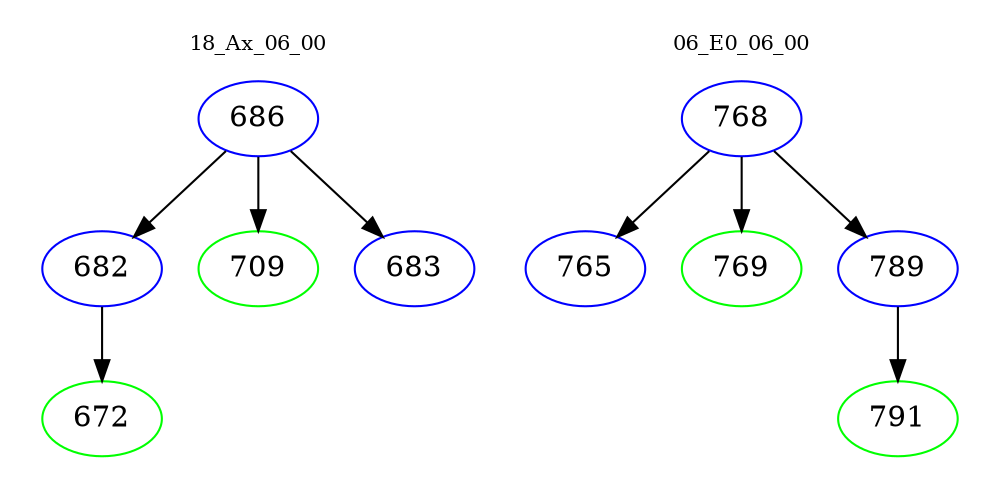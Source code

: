 digraph{
subgraph cluster_0 {
color = white
label = "18_Ax_06_00";
fontsize=10;
T0_686 [label="686", color="blue"]
T0_686 -> T0_682 [color="black"]
T0_682 [label="682", color="blue"]
T0_682 -> T0_672 [color="black"]
T0_672 [label="672", color="green"]
T0_686 -> T0_709 [color="black"]
T0_709 [label="709", color="green"]
T0_686 -> T0_683 [color="black"]
T0_683 [label="683", color="blue"]
}
subgraph cluster_1 {
color = white
label = "06_E0_06_00";
fontsize=10;
T1_768 [label="768", color="blue"]
T1_768 -> T1_765 [color="black"]
T1_765 [label="765", color="blue"]
T1_768 -> T1_769 [color="black"]
T1_769 [label="769", color="green"]
T1_768 -> T1_789 [color="black"]
T1_789 [label="789", color="blue"]
T1_789 -> T1_791 [color="black"]
T1_791 [label="791", color="green"]
}
}
